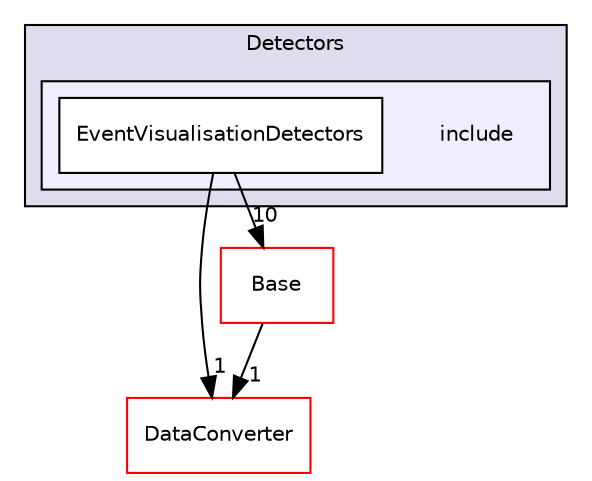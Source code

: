 digraph "/home/travis/build/AliceO2Group/AliceO2/EventVisualisation/Detectors/include" {
  bgcolor=transparent;
  compound=true
  node [ fontsize="10", fontname="Helvetica"];
  edge [ labelfontsize="10", labelfontname="Helvetica"];
  subgraph clusterdir_35dee3f7e1c059d30757a3713756b5fa {
    graph [ bgcolor="#ddddee", pencolor="black", label="Detectors" fontname="Helvetica", fontsize="10", URL="dir_35dee3f7e1c059d30757a3713756b5fa.html"]
  subgraph clusterdir_602baa6aab3b3a5652c08a031099d9d2 {
    graph [ bgcolor="#eeeeff", pencolor="black", label="" URL="dir_602baa6aab3b3a5652c08a031099d9d2.html"];
    dir_602baa6aab3b3a5652c08a031099d9d2 [shape=plaintext label="include"];
    dir_dd398fe81ec4440a5cf5e465dfc857d7 [shape=box label="EventVisualisationDetectors" color="black" fillcolor="white" style="filled" URL="dir_dd398fe81ec4440a5cf5e465dfc857d7.html"];
  }
  }
  dir_208625f00d209be0faef0a73219d1e69 [shape=box label="DataConverter" color="red" URL="dir_208625f00d209be0faef0a73219d1e69.html"];
  dir_aefce7a2bfca35990ebbcc105bbcfa2a [shape=box label="Base" color="red" URL="dir_aefce7a2bfca35990ebbcc105bbcfa2a.html"];
  dir_aefce7a2bfca35990ebbcc105bbcfa2a->dir_208625f00d209be0faef0a73219d1e69 [headlabel="1", labeldistance=1.5 headhref="dir_000328_000678.html"];
  dir_dd398fe81ec4440a5cf5e465dfc857d7->dir_208625f00d209be0faef0a73219d1e69 [headlabel="1", labeldistance=1.5 headhref="dir_000684_000678.html"];
  dir_dd398fe81ec4440a5cf5e465dfc857d7->dir_aefce7a2bfca35990ebbcc105bbcfa2a [headlabel="10", labeldistance=1.5 headhref="dir_000684_000328.html"];
}
